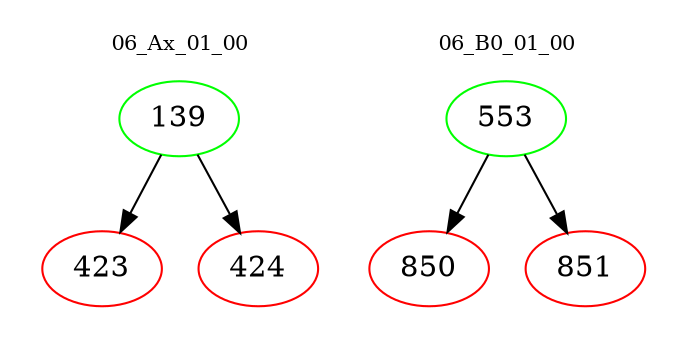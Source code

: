 digraph{
subgraph cluster_0 {
color = white
label = "06_Ax_01_00";
fontsize=10;
T0_139 [label="139", color="green"]
T0_139 -> T0_423 [color="black"]
T0_423 [label="423", color="red"]
T0_139 -> T0_424 [color="black"]
T0_424 [label="424", color="red"]
}
subgraph cluster_1 {
color = white
label = "06_B0_01_00";
fontsize=10;
T1_553 [label="553", color="green"]
T1_553 -> T1_850 [color="black"]
T1_850 [label="850", color="red"]
T1_553 -> T1_851 [color="black"]
T1_851 [label="851", color="red"]
}
}
